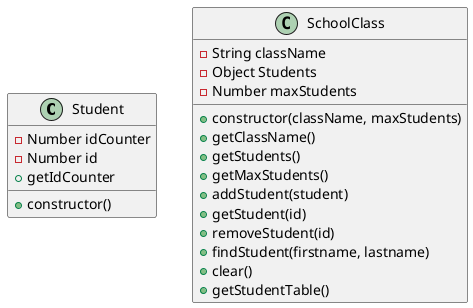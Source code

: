 @startuml Schoolmanagement

class Student{
  - Number idCounter
  - Number id
  + constructor()
  + getIdCounter
}

class SchoolClass{
  - String className
  - Object Students
  - Number maxStudents
  + constructor(className, maxStudents)
  + getClassName()
  + getStudents()
  + getMaxStudents()
  + addStudent(student)
  + getStudent(id)
  + removeStudent(id)
  + findStudent(firstname, lastname)
  + clear()
  + getStudentTable()
}

@enduml